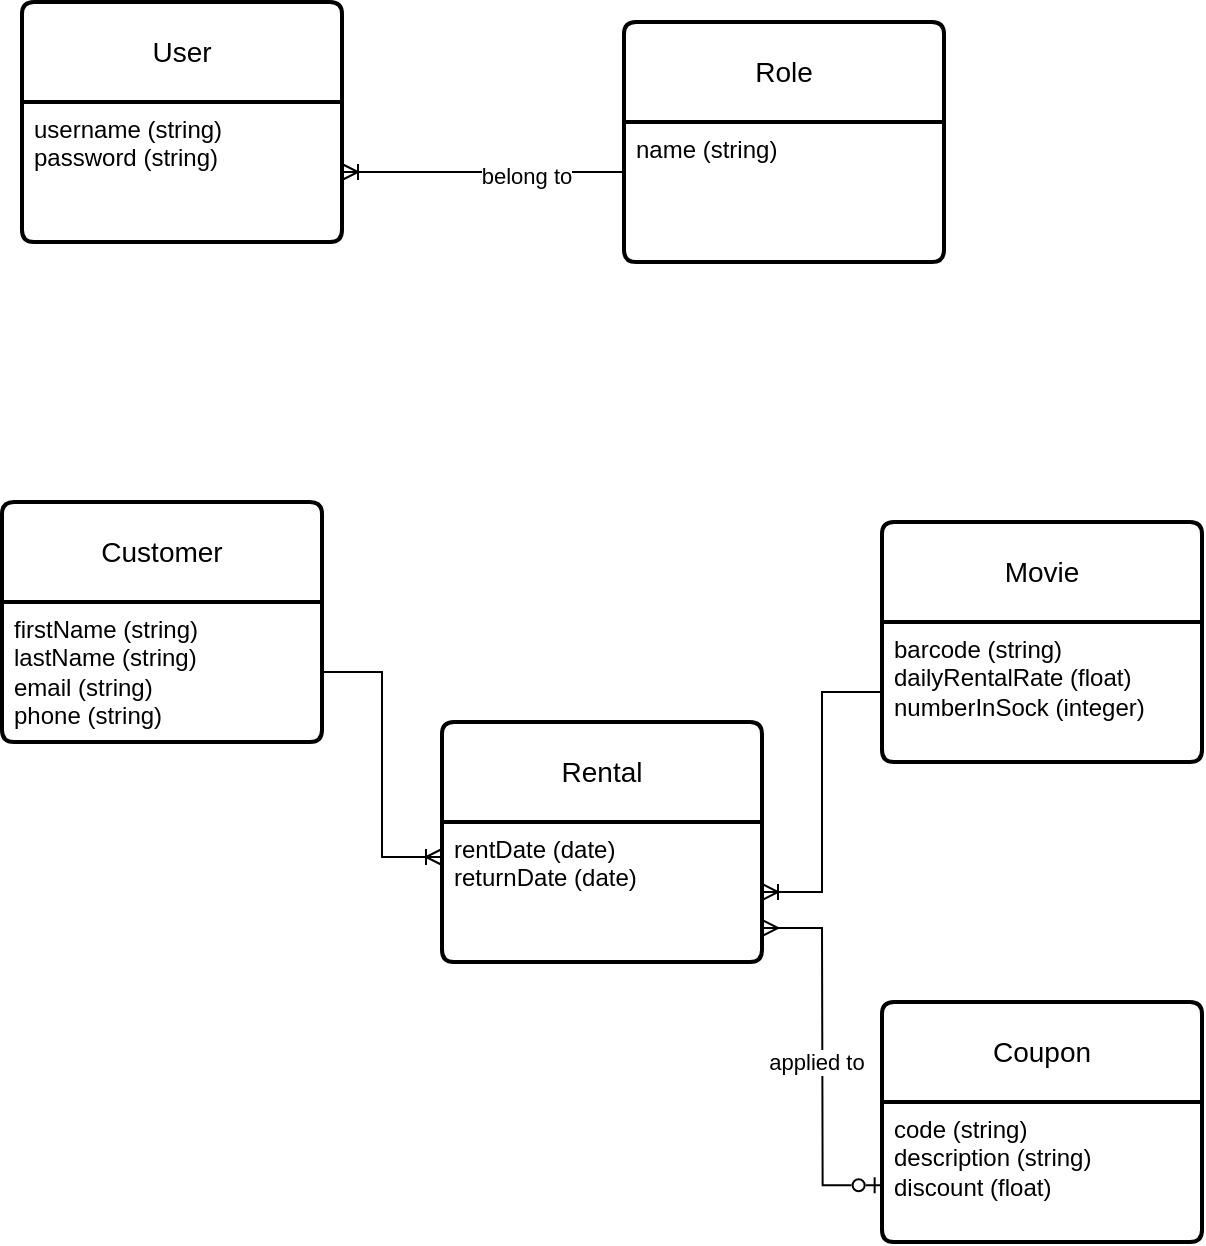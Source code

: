 <mxfile version="24.2.2" type="github">
  <diagram name="Page-1" id="BsvDg4CXBgm8M_UVg2Io">
    <mxGraphModel dx="875" dy="458" grid="1" gridSize="10" guides="1" tooltips="1" connect="1" arrows="1" fold="1" page="1" pageScale="1" pageWidth="850" pageHeight="1100" math="0" shadow="0">
      <root>
        <mxCell id="0" />
        <mxCell id="1" parent="0" />
        <mxCell id="qS8yq6RjLYbwODFNdkms-1" value="User" style="swimlane;childLayout=stackLayout;horizontal=1;startSize=50;horizontalStack=0;rounded=1;fontSize=14;fontStyle=0;strokeWidth=2;resizeParent=0;resizeLast=1;shadow=0;dashed=0;align=center;arcSize=4;whiteSpace=wrap;html=1;" vertex="1" parent="1">
          <mxGeometry x="100" y="250" width="160" height="120" as="geometry" />
        </mxCell>
        <mxCell id="qS8yq6RjLYbwODFNdkms-2" value="username (string)&lt;div&gt;password (string)&lt;/div&gt;" style="align=left;strokeColor=none;fillColor=none;spacingLeft=4;fontSize=12;verticalAlign=top;resizable=0;rotatable=0;part=1;html=1;" vertex="1" parent="qS8yq6RjLYbwODFNdkms-1">
          <mxGeometry y="50" width="160" height="70" as="geometry" />
        </mxCell>
        <mxCell id="qS8yq6RjLYbwODFNdkms-9" value="Customer" style="swimlane;childLayout=stackLayout;horizontal=1;startSize=50;horizontalStack=0;rounded=1;fontSize=14;fontStyle=0;strokeWidth=2;resizeParent=0;resizeLast=1;shadow=0;dashed=0;align=center;arcSize=4;whiteSpace=wrap;html=1;" vertex="1" parent="1">
          <mxGeometry x="90" y="500" width="160" height="120" as="geometry" />
        </mxCell>
        <mxCell id="qS8yq6RjLYbwODFNdkms-10" value="firstName (string)&lt;div&gt;lastName (string)&lt;br&gt;&lt;div&gt;email (string)&lt;/div&gt;&lt;div&gt;phone (string)&lt;/div&gt;&lt;/div&gt;" style="align=left;strokeColor=none;fillColor=none;spacingLeft=4;fontSize=12;verticalAlign=top;resizable=0;rotatable=0;part=1;html=1;" vertex="1" parent="qS8yq6RjLYbwODFNdkms-9">
          <mxGeometry y="50" width="160" height="70" as="geometry" />
        </mxCell>
        <mxCell id="qS8yq6RjLYbwODFNdkms-11" value="Movie" style="swimlane;childLayout=stackLayout;horizontal=1;startSize=50;horizontalStack=0;rounded=1;fontSize=14;fontStyle=0;strokeWidth=2;resizeParent=0;resizeLast=1;shadow=0;dashed=0;align=center;arcSize=4;whiteSpace=wrap;html=1;" vertex="1" parent="1">
          <mxGeometry x="530" y="510" width="160" height="120" as="geometry" />
        </mxCell>
        <mxCell id="qS8yq6RjLYbwODFNdkms-12" value="barcode (string)&lt;div&gt;dailyRentalRate (float)&lt;/div&gt;&lt;div&gt;numberInSock (integer)&lt;/div&gt;" style="align=left;strokeColor=none;fillColor=none;spacingLeft=4;fontSize=12;verticalAlign=top;resizable=0;rotatable=0;part=1;html=1;" vertex="1" parent="qS8yq6RjLYbwODFNdkms-11">
          <mxGeometry y="50" width="160" height="70" as="geometry" />
        </mxCell>
        <mxCell id="qS8yq6RjLYbwODFNdkms-17" value="Rental" style="swimlane;childLayout=stackLayout;horizontal=1;startSize=50;horizontalStack=0;rounded=1;fontSize=14;fontStyle=0;strokeWidth=2;resizeParent=0;resizeLast=1;shadow=0;dashed=0;align=center;arcSize=4;whiteSpace=wrap;html=1;" vertex="1" parent="1">
          <mxGeometry x="310" y="610" width="160" height="120" as="geometry" />
        </mxCell>
        <mxCell id="qS8yq6RjLYbwODFNdkms-18" value="rentDate (date)&lt;div&gt;returnDate (date)&lt;/div&gt;" style="align=left;strokeColor=none;fillColor=none;spacingLeft=4;fontSize=12;verticalAlign=top;resizable=0;rotatable=0;part=1;html=1;" vertex="1" parent="qS8yq6RjLYbwODFNdkms-17">
          <mxGeometry y="50" width="160" height="70" as="geometry" />
        </mxCell>
        <mxCell id="qS8yq6RjLYbwODFNdkms-19" value="Coupon" style="swimlane;childLayout=stackLayout;horizontal=1;startSize=50;horizontalStack=0;rounded=1;fontSize=14;fontStyle=0;strokeWidth=2;resizeParent=0;resizeLast=1;shadow=0;dashed=0;align=center;arcSize=4;whiteSpace=wrap;html=1;" vertex="1" parent="1">
          <mxGeometry x="530" y="750" width="160" height="120" as="geometry" />
        </mxCell>
        <mxCell id="qS8yq6RjLYbwODFNdkms-20" value="code (string)&lt;div&gt;description (string)&lt;/div&gt;&lt;div&gt;discount (float)&lt;/div&gt;" style="align=left;strokeColor=none;fillColor=none;spacingLeft=4;fontSize=12;verticalAlign=top;resizable=0;rotatable=0;part=1;html=1;" vertex="1" parent="qS8yq6RjLYbwODFNdkms-19">
          <mxGeometry y="50" width="160" height="70" as="geometry" />
        </mxCell>
        <mxCell id="qS8yq6RjLYbwODFNdkms-21" value="" style="edgeStyle=entityRelationEdgeStyle;fontSize=12;html=1;endArrow=ERoneToMany;rounded=0;exitX=1;exitY=0.5;exitDx=0;exitDy=0;entryX=0;entryY=0.25;entryDx=0;entryDy=0;endFill=0;" edge="1" parent="1" source="qS8yq6RjLYbwODFNdkms-10" target="qS8yq6RjLYbwODFNdkms-18">
          <mxGeometry width="100" height="100" relative="1" as="geometry">
            <mxPoint x="200" y="760" as="sourcePoint" />
            <mxPoint x="300" y="660" as="targetPoint" />
          </mxGeometry>
        </mxCell>
        <mxCell id="qS8yq6RjLYbwODFNdkms-22" value="" style="edgeStyle=entityRelationEdgeStyle;fontSize=12;html=1;endArrow=ERoneToMany;rounded=0;entryX=1;entryY=0.5;entryDx=0;entryDy=0;startArrow=baseDash;startFill=0;exitX=0;exitY=0.5;exitDx=0;exitDy=0;" edge="1" parent="1" source="qS8yq6RjLYbwODFNdkms-12" target="qS8yq6RjLYbwODFNdkms-18">
          <mxGeometry width="100" height="100" relative="1" as="geometry">
            <mxPoint x="530" y="590" as="sourcePoint" />
            <mxPoint x="520" y="780" as="targetPoint" />
          </mxGeometry>
        </mxCell>
        <mxCell id="qS8yq6RjLYbwODFNdkms-26" value="" style="edgeStyle=entityRelationEdgeStyle;fontSize=12;html=1;endArrow=ERzeroToOne;rounded=0;entryX=0.002;entryY=0.595;entryDx=0;entryDy=0;entryPerimeter=0;endFill=0;startArrow=ERmany;startFill=0;" edge="1" parent="1" target="qS8yq6RjLYbwODFNdkms-20">
          <mxGeometry width="100" height="100" relative="1" as="geometry">
            <mxPoint x="470" y="713" as="sourcePoint" />
            <mxPoint x="510" y="800" as="targetPoint" />
          </mxGeometry>
        </mxCell>
        <mxCell id="qS8yq6RjLYbwODFNdkms-27" value="applied to" style="edgeLabel;html=1;align=center;verticalAlign=middle;resizable=0;points=[];" vertex="1" connectable="0" parent="qS8yq6RjLYbwODFNdkms-26">
          <mxGeometry x="0.022" y="-3" relative="1" as="geometry">
            <mxPoint as="offset" />
          </mxGeometry>
        </mxCell>
        <mxCell id="qS8yq6RjLYbwODFNdkms-29" value="Role" style="swimlane;childLayout=stackLayout;horizontal=1;startSize=50;horizontalStack=0;rounded=1;fontSize=14;fontStyle=0;strokeWidth=2;resizeParent=0;resizeLast=1;shadow=0;dashed=0;align=center;arcSize=4;whiteSpace=wrap;html=1;" vertex="1" parent="1">
          <mxGeometry x="401" y="260" width="160" height="120" as="geometry" />
        </mxCell>
        <mxCell id="qS8yq6RjLYbwODFNdkms-30" value="name (string)" style="align=left;strokeColor=none;fillColor=none;spacingLeft=4;fontSize=12;verticalAlign=top;resizable=0;rotatable=0;part=1;html=1;" vertex="1" parent="qS8yq6RjLYbwODFNdkms-29">
          <mxGeometry y="50" width="160" height="70" as="geometry" />
        </mxCell>
        <mxCell id="qS8yq6RjLYbwODFNdkms-33" value="" style="edgeStyle=entityRelationEdgeStyle;fontSize=12;html=1;endArrow=ERoneToMany;rounded=0;exitX=-0.006;exitY=0.357;exitDx=0;exitDy=0;exitPerimeter=0;" edge="1" parent="1" source="qS8yq6RjLYbwODFNdkms-30" target="qS8yq6RjLYbwODFNdkms-2">
          <mxGeometry width="100" height="100" relative="1" as="geometry">
            <mxPoint x="330" y="360" as="sourcePoint" />
            <mxPoint x="310" y="340" as="targetPoint" />
          </mxGeometry>
        </mxCell>
        <mxCell id="qS8yq6RjLYbwODFNdkms-34" value="belong to" style="edgeLabel;html=1;align=center;verticalAlign=middle;resizable=0;points=[];" vertex="1" connectable="0" parent="qS8yq6RjLYbwODFNdkms-33">
          <mxGeometry x="-0.305" y="2" relative="1" as="geometry">
            <mxPoint as="offset" />
          </mxGeometry>
        </mxCell>
      </root>
    </mxGraphModel>
  </diagram>
</mxfile>
